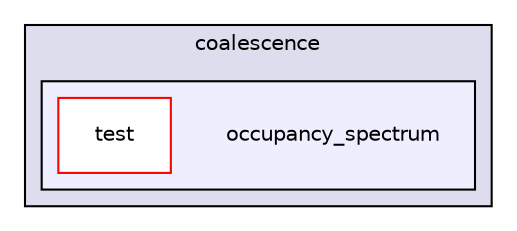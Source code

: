 digraph "quetzal/modules/coalescence/occupancy_spectrum" {
  compound=true
  node [ fontsize="10", fontname="Helvetica"];
  edge [ labelfontsize="10", labelfontname="Helvetica"];
  subgraph clusterdir_6f18ad16022816a18d280c39985f7841 {
    graph [ bgcolor="#ddddee", pencolor="black", label="coalescence" fontname="Helvetica", fontsize="10", URL="dir_6f18ad16022816a18d280c39985f7841.html"]
  subgraph clusterdir_a2f707a36be138eb8611714132795111 {
    graph [ bgcolor="#eeeeff", pencolor="black", label="" URL="dir_a2f707a36be138eb8611714132795111.html"];
    dir_a2f707a36be138eb8611714132795111 [shape=plaintext label="occupancy_spectrum"];
    dir_45bdf26323ebf9ed667d08dc44dc54ff [shape=box label="test" color="red" fillcolor="white" style="filled" URL="dir_45bdf26323ebf9ed667d08dc44dc54ff.html"];
  }
  }
}
